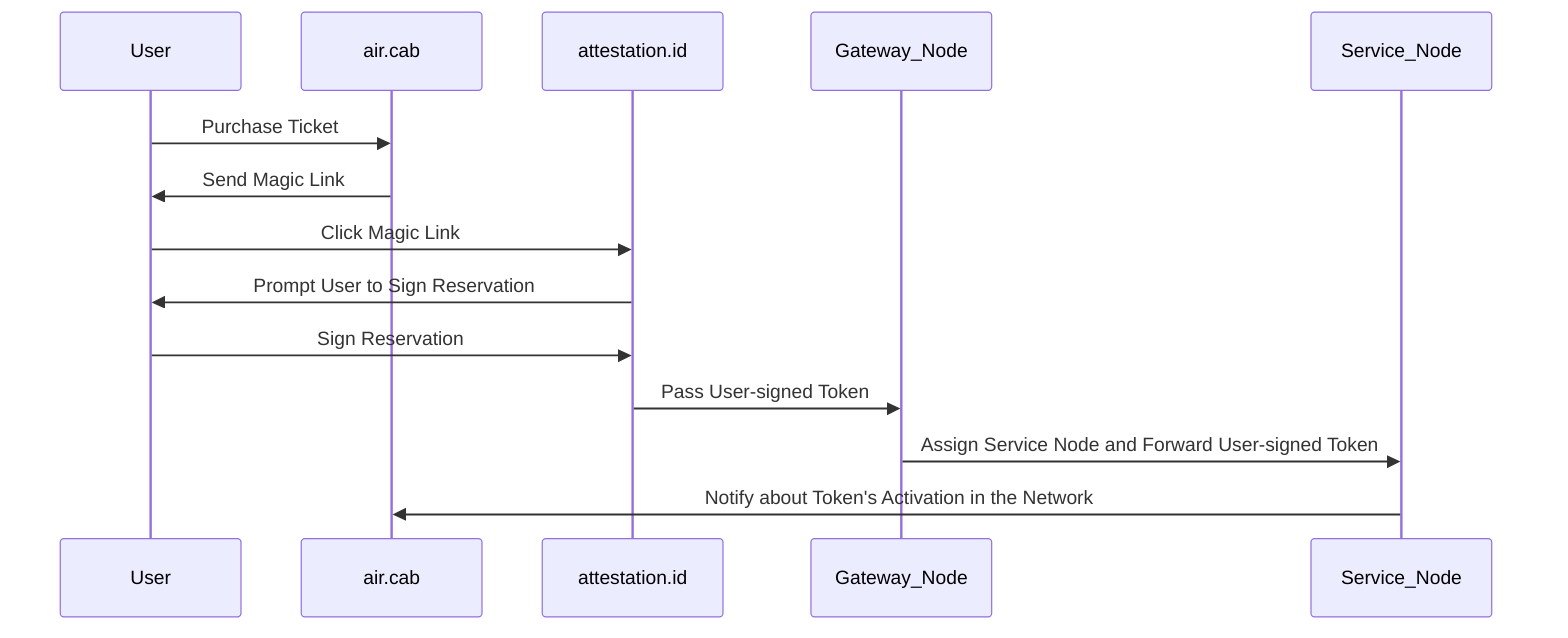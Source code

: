 sequenceDiagram
  participant User
  participant air.cab
  participant attestation.id
  participant Gateway_Node
  participant Service_Node
  User->>air.cab: Purchase Ticket
  air.cab->>User: Send Magic Link
  User->>attestation.id: Click Magic Link
  attestation.id->>User: Prompt User to Sign Reservation
  User->>attestation.id: Sign Reservation
  attestation.id->>Gateway_Node: Pass User-signed Token
  Gateway_Node->>Service_Node: Assign Service Node and Forward User-signed Token
  Service_Node->>air.cab: Notify about Token's Activation in the Network